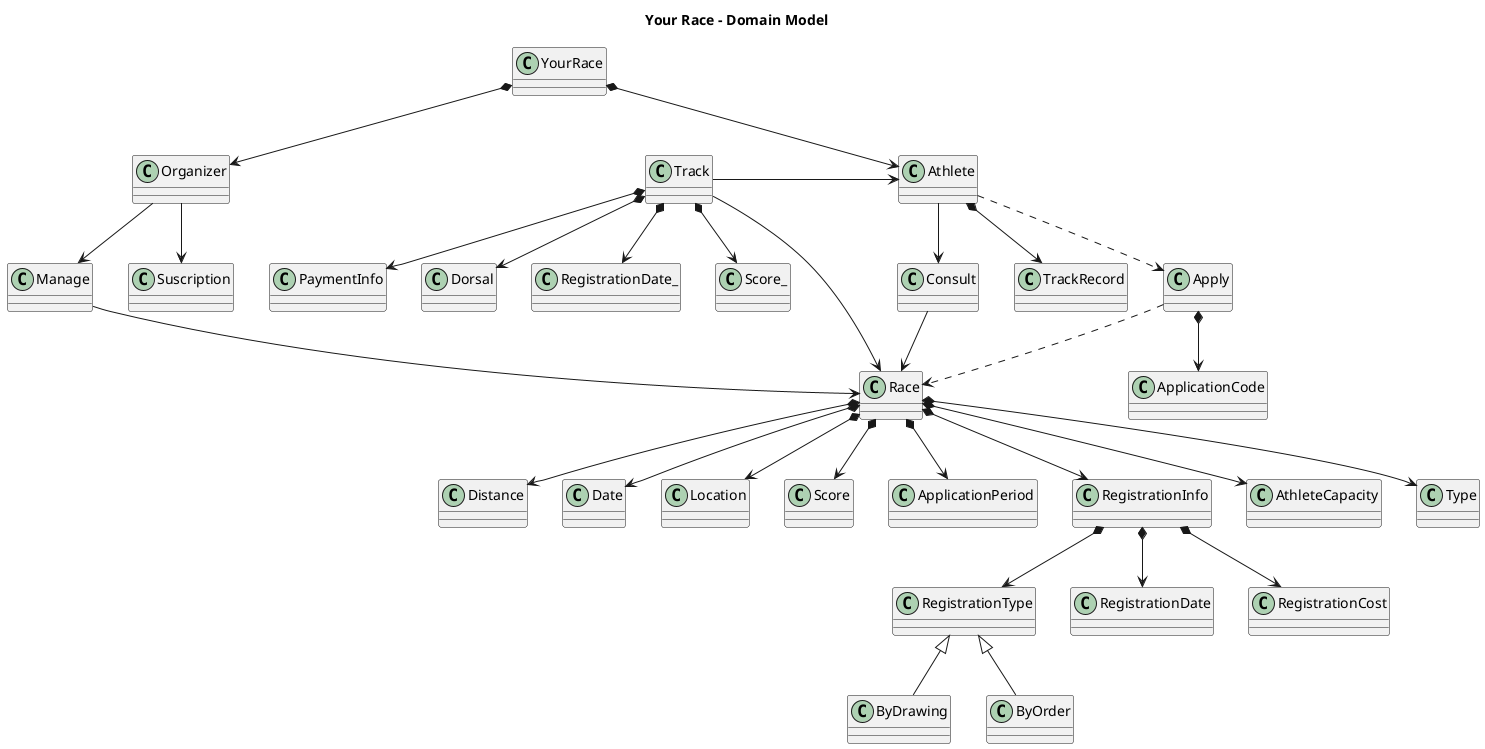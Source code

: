 @startuml
title Your Race - Domain Model

class YourRace
class Athlete
class Organizer
class Race
class Track
class Distance
class Date
class Location
class Consult
class Manage
class Apply
class Score
class PaymentInfo
class Dorsal
class ApplicationPeriod
class TrackRecord
class Suscription
class RegistrationInfo

YourRace *--> Athlete
YourRace *--> Organizer

Organizer --> Manage

Athlete ..> Apply
Athlete --> Consult
Athlete *--> TrackRecord

Apply *--> ApplicationCode

Apply ..> Race

Consult --> Race

Manage --> Race


Race *--> Distance
Race *--> AthleteCapacity
Race *--> Date
Race *--> Location
Race *--> Score
Race *--> Type
Race *--> ApplicationPeriod
Race *--> RegistrationInfo



Track -right-> Race 
Track -right-> Athlete 
Track *--> RegistrationDate_
Track *--> Dorsal
Track *--> PaymentInfo
Track *--> Score_

RegistrationInfo *--> RegistrationType
RegistrationInfo *--> RegistrationDate
RegistrationInfo *--> RegistrationCost

RegistrationType <|-- ByDrawing
RegistrationType <|-- ByOrder


Organizer --> Suscription


@enduml